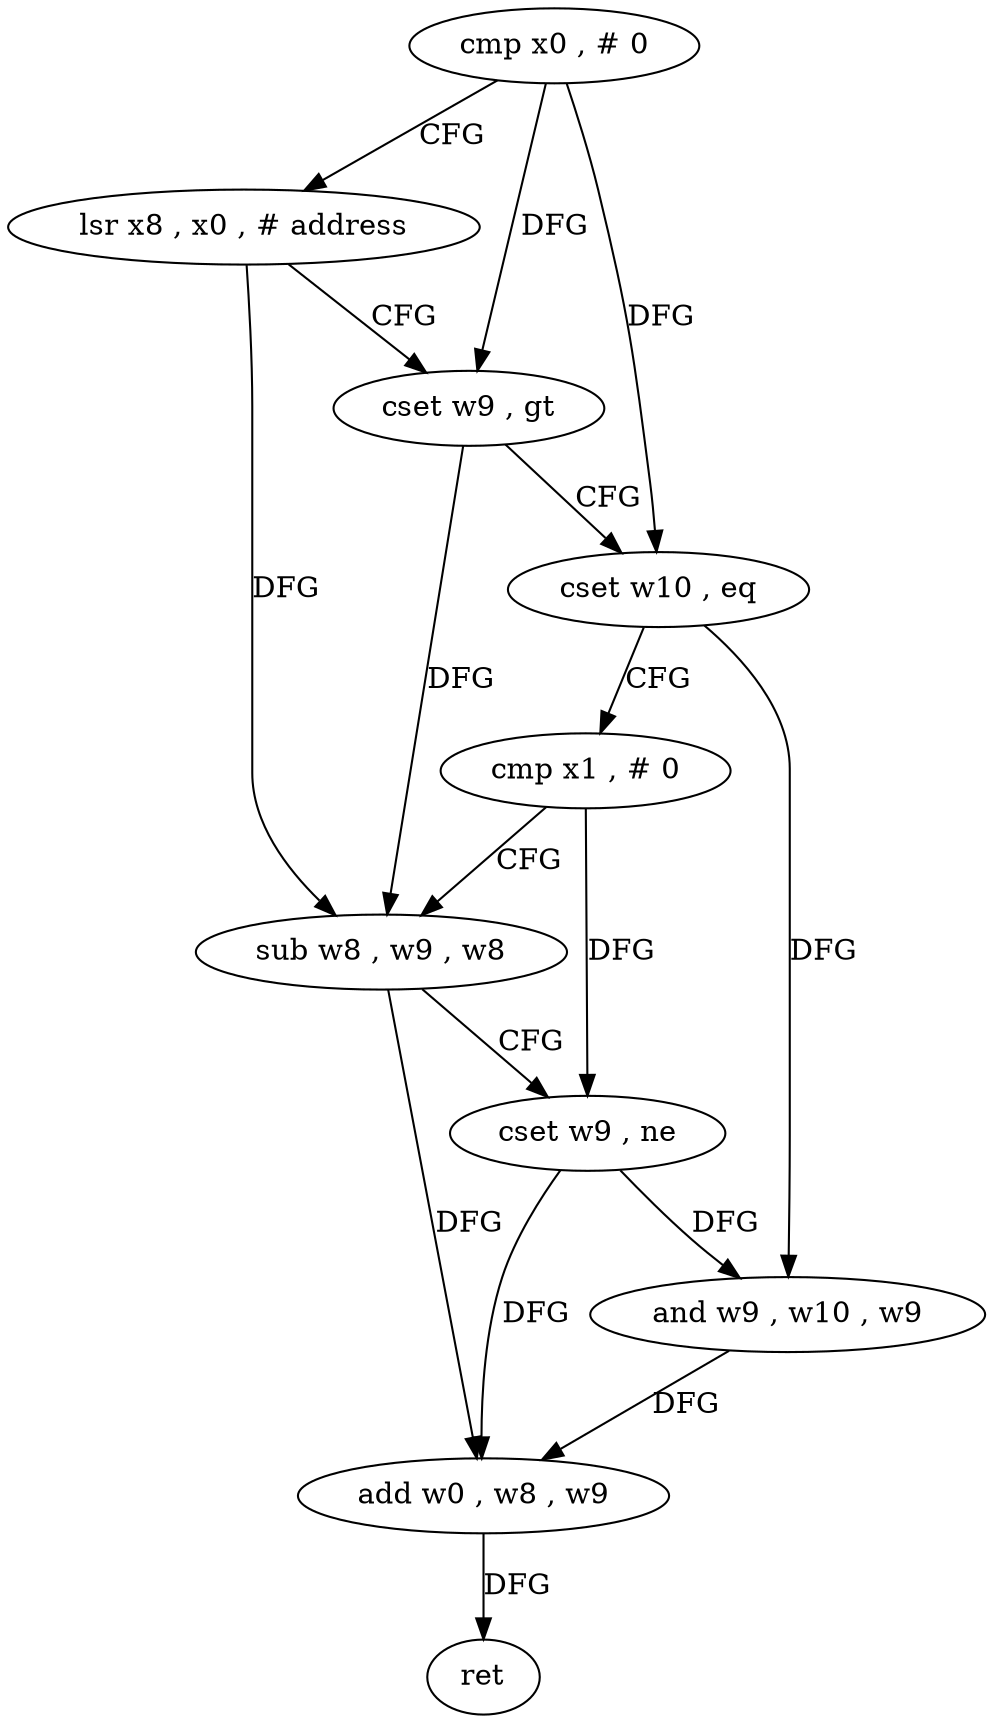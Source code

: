digraph "func" {
"4213656" [label = "cmp x0 , # 0" ]
"4213660" [label = "lsr x8 , x0 , # address" ]
"4213664" [label = "cset w9 , gt" ]
"4213668" [label = "cset w10 , eq" ]
"4213672" [label = "cmp x1 , # 0" ]
"4213676" [label = "sub w8 , w9 , w8" ]
"4213680" [label = "cset w9 , ne" ]
"4213684" [label = "and w9 , w10 , w9" ]
"4213688" [label = "add w0 , w8 , w9" ]
"4213692" [label = "ret" ]
"4213656" -> "4213660" [ label = "CFG" ]
"4213656" -> "4213664" [ label = "DFG" ]
"4213656" -> "4213668" [ label = "DFG" ]
"4213660" -> "4213664" [ label = "CFG" ]
"4213660" -> "4213676" [ label = "DFG" ]
"4213664" -> "4213668" [ label = "CFG" ]
"4213664" -> "4213676" [ label = "DFG" ]
"4213668" -> "4213672" [ label = "CFG" ]
"4213668" -> "4213684" [ label = "DFG" ]
"4213672" -> "4213676" [ label = "CFG" ]
"4213672" -> "4213680" [ label = "DFG" ]
"4213676" -> "4213680" [ label = "CFG" ]
"4213676" -> "4213688" [ label = "DFG" ]
"4213680" -> "4213684" [ label = "DFG" ]
"4213680" -> "4213688" [ label = "DFG" ]
"4213684" -> "4213688" [ label = "DFG" ]
"4213688" -> "4213692" [ label = "DFG" ]
}
